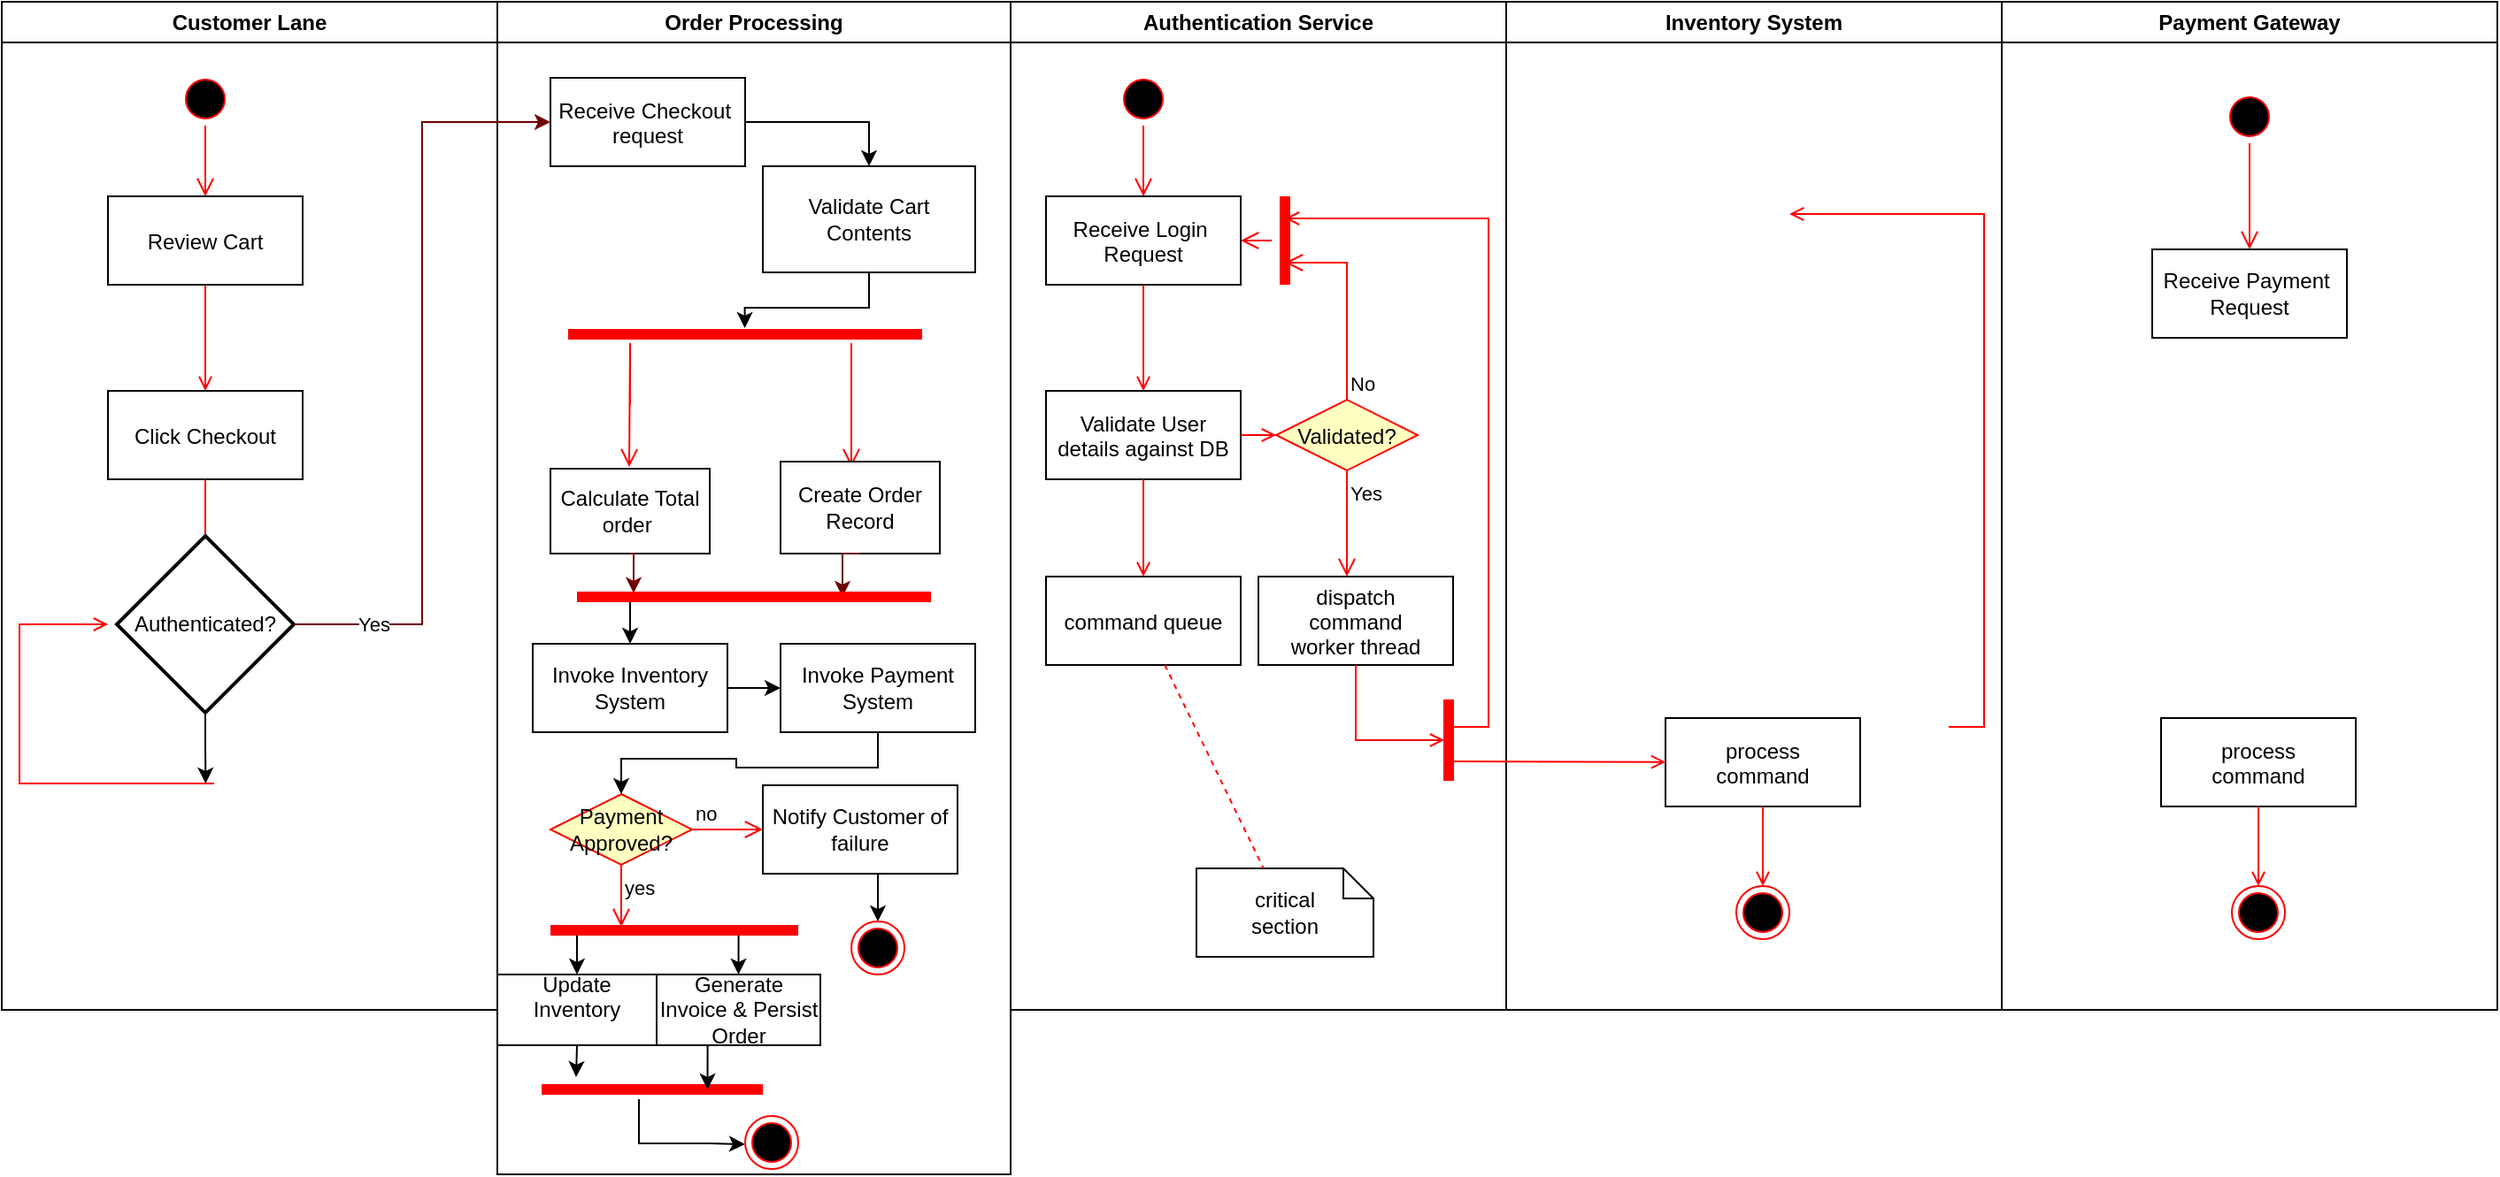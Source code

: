 <mxfile version="26.2.14">
  <diagram name="Page-1" id="e7e014a7-5840-1c2e-5031-d8a46d1fe8dd">
    <mxGraphModel dx="946" dy="597" grid="1" gridSize="10" guides="1" tooltips="1" connect="1" arrows="1" fold="1" page="1" pageScale="1" pageWidth="1169" pageHeight="826" background="none" math="0" shadow="0">
      <root>
        <mxCell id="0" />
        <mxCell id="1" parent="0" />
        <mxCell id="2" value="Customer Lane" style="swimlane;whiteSpace=wrap" parent="1" vertex="1">
          <mxGeometry x="60" y="20" width="280" height="570" as="geometry" />
        </mxCell>
        <mxCell id="5" value="" style="ellipse;shape=startState;fillColor=#000000;strokeColor=#ff0000;" parent="2" vertex="1">
          <mxGeometry x="100" y="40" width="30" height="30" as="geometry" />
        </mxCell>
        <mxCell id="6" value="" style="edgeStyle=elbowEdgeStyle;elbow=horizontal;verticalAlign=bottom;endArrow=open;endSize=8;strokeColor=#FF0000;endFill=1;rounded=0" parent="2" source="5" target="7" edge="1">
          <mxGeometry x="100" y="40" as="geometry">
            <mxPoint x="115" y="110" as="targetPoint" />
          </mxGeometry>
        </mxCell>
        <mxCell id="7" value="Review Cart" style="" parent="2" vertex="1">
          <mxGeometry x="60" y="110" width="110" height="50" as="geometry" />
        </mxCell>
        <mxCell id="8" value="Click Checkout" style="" parent="2" vertex="1">
          <mxGeometry x="60" y="220" width="110" height="50" as="geometry" />
        </mxCell>
        <mxCell id="9" value="" style="endArrow=open;strokeColor=#FF0000;endFill=1;rounded=0" parent="2" source="7" target="8" edge="1">
          <mxGeometry relative="1" as="geometry" />
        </mxCell>
        <mxCell id="11" value="" style="endArrow=open;strokeColor=#FF0000;endFill=1;rounded=0" parent="2" source="8" edge="1">
          <mxGeometry relative="1" as="geometry">
            <mxPoint x="115.0" y="325" as="targetPoint" />
          </mxGeometry>
        </mxCell>
        <mxCell id="12" value="" style="edgeStyle=elbowEdgeStyle;elbow=horizontal;strokeColor=#FF0000;endArrow=open;endFill=1;rounded=0;" parent="2" edge="1">
          <mxGeometry width="100" height="100" relative="1" as="geometry">
            <mxPoint x="120" y="442" as="sourcePoint" />
            <mxPoint x="60" y="352" as="targetPoint" />
            <Array as="points">
              <mxPoint x="10" y="402" />
            </Array>
          </mxGeometry>
        </mxCell>
        <mxCell id="ocmlmnkPLiXoLDkhKhnW-62" style="edgeStyle=orthogonalEdgeStyle;rounded=0;orthogonalLoop=1;jettySize=auto;html=1;exitX=0.5;exitY=1;exitDx=0;exitDy=0;exitPerimeter=0;" parent="2" source="ocmlmnkPLiXoLDkhKhnW-50" edge="1">
          <mxGeometry relative="1" as="geometry">
            <mxPoint x="115.19" y="442" as="targetPoint" />
          </mxGeometry>
        </mxCell>
        <mxCell id="ocmlmnkPLiXoLDkhKhnW-50" value="Authenticated?" style="strokeWidth=2;html=1;shape=mxgraph.flowchart.decision;whiteSpace=wrap;" parent="2" vertex="1">
          <mxGeometry x="65" y="302" width="100" height="100" as="geometry" />
        </mxCell>
        <mxCell id="3" value="Authentication Service" style="swimlane;whiteSpace=wrap" parent="1" vertex="1">
          <mxGeometry x="630" y="20" width="280" height="570" as="geometry" />
        </mxCell>
        <mxCell id="13" value="" style="ellipse;shape=startState;fillColor=#000000;strokeColor=#ff0000;" parent="3" vertex="1">
          <mxGeometry x="60" y="40" width="30" height="30" as="geometry" />
        </mxCell>
        <mxCell id="14" value="" style="edgeStyle=elbowEdgeStyle;elbow=horizontal;verticalAlign=bottom;endArrow=open;endSize=8;strokeColor=#FF0000;endFill=1;rounded=0" parent="3" source="13" target="15" edge="1">
          <mxGeometry x="40" y="20" as="geometry">
            <mxPoint x="55" y="90" as="targetPoint" />
          </mxGeometry>
        </mxCell>
        <mxCell id="15" value="Receive Login &#xa;Request" style="" parent="3" vertex="1">
          <mxGeometry x="20" y="110" width="110" height="50" as="geometry" />
        </mxCell>
        <mxCell id="16" value="Validate User&#xa;details against DB" style="" parent="3" vertex="1">
          <mxGeometry x="20" y="220" width="110" height="50" as="geometry" />
        </mxCell>
        <mxCell id="17" value="" style="endArrow=open;strokeColor=#FF0000;endFill=1;rounded=0" parent="3" source="15" target="16" edge="1">
          <mxGeometry relative="1" as="geometry" />
        </mxCell>
        <mxCell id="18" value="command queue" style="" parent="3" vertex="1">
          <mxGeometry x="20" y="325" width="110" height="50" as="geometry" />
        </mxCell>
        <mxCell id="19" value="" style="endArrow=open;strokeColor=#FF0000;endFill=1;rounded=0" parent="3" source="16" target="18" edge="1">
          <mxGeometry relative="1" as="geometry" />
        </mxCell>
        <mxCell id="21" value="Validated?" style="rhombus;fillColor=#ffffc0;strokeColor=#ff0000;" parent="3" vertex="1">
          <mxGeometry x="150" y="225" width="80" height="40" as="geometry" />
        </mxCell>
        <mxCell id="22" value="No" style="edgeStyle=elbowEdgeStyle;elbow=horizontal;align=left;verticalAlign=bottom;endArrow=open;endSize=8;strokeColor=#FF0000;exitX=0.5;exitY=0;endFill=1;rounded=0;entryX=0.75;entryY=0.5;entryPerimeter=0" parent="3" source="21" target="25" edge="1">
          <mxGeometry x="-1" relative="1" as="geometry">
            <mxPoint x="160" y="150" as="targetPoint" />
            <Array as="points">
              <mxPoint x="190" y="180" />
            </Array>
          </mxGeometry>
        </mxCell>
        <mxCell id="23" value="Yes" style="edgeStyle=elbowEdgeStyle;elbow=horizontal;align=left;verticalAlign=top;endArrow=open;endSize=8;strokeColor=#FF0000;endFill=1;rounded=0" parent="3" source="21" target="30" edge="1">
          <mxGeometry x="-1" relative="1" as="geometry">
            <mxPoint x="190" y="305" as="targetPoint" />
          </mxGeometry>
        </mxCell>
        <mxCell id="24" value="" style="endArrow=open;strokeColor=#FF0000;endFill=1;rounded=0" parent="3" source="16" target="21" edge="1">
          <mxGeometry relative="1" as="geometry" />
        </mxCell>
        <mxCell id="25" value="" style="shape=line;strokeWidth=6;strokeColor=#ff0000;rotation=90" parent="3" vertex="1">
          <mxGeometry x="130" y="127.5" width="50" height="15" as="geometry" />
        </mxCell>
        <mxCell id="26" value="" style="edgeStyle=elbowEdgeStyle;elbow=horizontal;verticalAlign=bottom;endArrow=open;endSize=8;strokeColor=#FF0000;endFill=1;rounded=0" parent="3" source="25" target="15" edge="1">
          <mxGeometry x="130" y="90" as="geometry">
            <mxPoint x="230" y="140" as="targetPoint" />
          </mxGeometry>
        </mxCell>
        <mxCell id="30" value="dispatch&#xa;command&#xa;worker thread" style="" parent="3" vertex="1">
          <mxGeometry x="140" y="325" width="110" height="50" as="geometry" />
        </mxCell>
        <mxCell id="31" value="critical&#xa;section" style="shape=note;whiteSpace=wrap;size=17" parent="3" vertex="1">
          <mxGeometry x="105" y="490" width="100" height="50" as="geometry" />
        </mxCell>
        <mxCell id="32" value="" style="endArrow=none;strokeColor=#FF0000;endFill=0;rounded=0;dashed=1" parent="3" source="18" target="31" edge="1">
          <mxGeometry relative="1" as="geometry" />
        </mxCell>
        <mxCell id="34" value="" style="whiteSpace=wrap;strokeColor=#FF0000;fillColor=#FF0000" parent="3" vertex="1">
          <mxGeometry x="245" y="395" width="5" height="45" as="geometry" />
        </mxCell>
        <mxCell id="41" value="" style="edgeStyle=elbowEdgeStyle;elbow=horizontal;entryX=0;entryY=0.5;strokeColor=#FF0000;endArrow=open;endFill=1;rounded=0" parent="3" source="30" target="34" edge="1">
          <mxGeometry width="100" height="100" relative="1" as="geometry">
            <mxPoint x="60" y="480" as="sourcePoint" />
            <mxPoint x="160" y="380" as="targetPoint" />
            <Array as="points">
              <mxPoint x="195" y="400" />
            </Array>
          </mxGeometry>
        </mxCell>
        <mxCell id="4" value="Inventory System" style="swimlane;whiteSpace=wrap" parent="1" vertex="1">
          <mxGeometry x="910" y="20" width="280" height="570" as="geometry" />
        </mxCell>
        <mxCell id="33" value="process&#xa;command" style="" parent="4" vertex="1">
          <mxGeometry x="90" y="405" width="110" height="50" as="geometry" />
        </mxCell>
        <mxCell id="35" value="" style="edgeStyle=elbowEdgeStyle;elbow=horizontal;strokeColor=#FF0000;endArrow=open;endFill=1;rounded=0;entryX=0.25;entryY=0.5;entryPerimeter=0" parent="4" target="25" edge="1">
          <mxGeometry width="100" height="100" relative="1" as="geometry">
            <mxPoint x="-30" y="410" as="sourcePoint" />
            <mxPoint x="-120" y="120" as="targetPoint" />
            <Array as="points">
              <mxPoint x="-10" y="135" />
            </Array>
          </mxGeometry>
        </mxCell>
        <mxCell id="37" value="" style="edgeStyle=none;strokeColor=#FF0000;endArrow=open;endFill=1;rounded=0" parent="4" target="33" edge="1">
          <mxGeometry width="100" height="100" relative="1" as="geometry">
            <mxPoint x="-30" y="429.5" as="sourcePoint" />
            <mxPoint x="90" y="429.5" as="targetPoint" />
          </mxGeometry>
        </mxCell>
        <mxCell id="38" value="" style="ellipse;shape=endState;fillColor=#000000;strokeColor=#ff0000" parent="4" vertex="1">
          <mxGeometry x="130" y="500" width="30" height="30" as="geometry" />
        </mxCell>
        <mxCell id="39" value="" style="endArrow=open;strokeColor=#FF0000;endFill=1;rounded=0" parent="4" source="33" target="38" edge="1">
          <mxGeometry relative="1" as="geometry" />
        </mxCell>
        <mxCell id="ocmlmnkPLiXoLDkhKhnW-51" value="Order Processing" style="swimlane;whiteSpace=wrap;html=1;" parent="1" vertex="1">
          <mxGeometry x="340" y="20" width="290" height="663" as="geometry" />
        </mxCell>
        <mxCell id="ocmlmnkPLiXoLDkhKhnW-76" style="edgeStyle=orthogonalEdgeStyle;rounded=0;orthogonalLoop=1;jettySize=auto;html=1;exitX=1;exitY=0.5;exitDx=0;exitDy=0;entryX=0.5;entryY=0;entryDx=0;entryDy=0;" parent="ocmlmnkPLiXoLDkhKhnW-51" source="ocmlmnkPLiXoLDkhKhnW-58" target="ocmlmnkPLiXoLDkhKhnW-60" edge="1">
          <mxGeometry relative="1" as="geometry" />
        </mxCell>
        <mxCell id="ocmlmnkPLiXoLDkhKhnW-58" value="Receive Checkout &#xa;request" style="" parent="ocmlmnkPLiXoLDkhKhnW-51" vertex="1">
          <mxGeometry x="30" y="43" width="110" height="50" as="geometry" />
        </mxCell>
        <mxCell id="ocmlmnkPLiXoLDkhKhnW-60" value="Validate Cart Contents" style="whiteSpace=wrap;html=1;" parent="ocmlmnkPLiXoLDkhKhnW-51" vertex="1">
          <mxGeometry x="150" y="93" width="120" height="60" as="geometry" />
        </mxCell>
        <mxCell id="ocmlmnkPLiXoLDkhKhnW-63" value="" style="shape=line;html=1;strokeWidth=6;strokeColor=#ff0000;" parent="ocmlmnkPLiXoLDkhKhnW-51" vertex="1">
          <mxGeometry x="40" y="183" width="200" height="10" as="geometry" />
        </mxCell>
        <mxCell id="ocmlmnkPLiXoLDkhKhnW-64" value="" style="edgeStyle=orthogonalEdgeStyle;html=1;verticalAlign=bottom;endArrow=open;endSize=8;strokeColor=#ff0000;rounded=0;" parent="ocmlmnkPLiXoLDkhKhnW-51" edge="1">
          <mxGeometry relative="1" as="geometry">
            <mxPoint x="74.5" y="263" as="targetPoint" />
            <mxPoint x="74.97" y="228" as="sourcePoint" />
            <Array as="points">
              <mxPoint x="74.97" y="193" />
              <mxPoint x="74.97" y="193" />
            </Array>
          </mxGeometry>
        </mxCell>
        <mxCell id="ocmlmnkPLiXoLDkhKhnW-65" style="edgeStyle=orthogonalEdgeStyle;rounded=0;orthogonalLoop=1;jettySize=auto;html=1;exitX=0.5;exitY=1;exitDx=0;exitDy=0;entryX=0.499;entryY=0.148;entryDx=0;entryDy=0;entryPerimeter=0;" parent="ocmlmnkPLiXoLDkhKhnW-51" source="ocmlmnkPLiXoLDkhKhnW-60" target="ocmlmnkPLiXoLDkhKhnW-63" edge="1">
          <mxGeometry relative="1" as="geometry" />
        </mxCell>
        <mxCell id="ocmlmnkPLiXoLDkhKhnW-67" value="" style="edgeStyle=orthogonalEdgeStyle;html=1;verticalAlign=bottom;endArrow=open;endSize=8;strokeColor=#ff0000;rounded=0;" parent="ocmlmnkPLiXoLDkhKhnW-51" edge="1">
          <mxGeometry relative="1" as="geometry">
            <mxPoint x="200" y="263" as="targetPoint" />
            <mxPoint x="200" y="193" as="sourcePoint" />
            <Array as="points">
              <mxPoint x="200" y="193" />
              <mxPoint x="-50" y="228" />
              <mxPoint x="200" y="228" />
            </Array>
          </mxGeometry>
        </mxCell>
        <mxCell id="ocmlmnkPLiXoLDkhKhnW-69" value="Create Order Record" style="whiteSpace=wrap;html=1;" parent="ocmlmnkPLiXoLDkhKhnW-51" vertex="1">
          <mxGeometry x="160" y="260" width="90" height="52" as="geometry" />
        </mxCell>
        <mxCell id="ocmlmnkPLiXoLDkhKhnW-68" value="Calculate Total order&amp;nbsp;" style="whiteSpace=wrap;html=1;" parent="ocmlmnkPLiXoLDkhKhnW-51" vertex="1">
          <mxGeometry x="30" y="264" width="90" height="48" as="geometry" />
        </mxCell>
        <mxCell id="ocmlmnkPLiXoLDkhKhnW-74" style="edgeStyle=orthogonalEdgeStyle;rounded=0;orthogonalLoop=1;jettySize=auto;html=1;exitX=0.5;exitY=1;exitDx=0;exitDy=0;entryX=0.16;entryY=0.2;entryDx=0;entryDy=0;entryPerimeter=0;fillColor=#a20025;strokeColor=#6F0000;" parent="ocmlmnkPLiXoLDkhKhnW-51" source="ocmlmnkPLiXoLDkhKhnW-68" target="ocmlmnkPLiXoLDkhKhnW-70" edge="1">
          <mxGeometry relative="1" as="geometry">
            <mxPoint x="75.6" y="367.11" as="targetPoint" />
          </mxGeometry>
        </mxCell>
        <mxCell id="ocmlmnkPLiXoLDkhKhnW-81" style="edgeStyle=orthogonalEdgeStyle;rounded=0;orthogonalLoop=1;jettySize=auto;html=1;exitX=1;exitY=0.5;exitDx=0;exitDy=0;entryX=0;entryY=0.5;entryDx=0;entryDy=0;" parent="ocmlmnkPLiXoLDkhKhnW-51" source="ocmlmnkPLiXoLDkhKhnW-78" target="ocmlmnkPLiXoLDkhKhnW-79" edge="1">
          <mxGeometry relative="1" as="geometry" />
        </mxCell>
        <mxCell id="ocmlmnkPLiXoLDkhKhnW-78" value="Invoke Inventory System" style="html=1;whiteSpace=wrap;" parent="ocmlmnkPLiXoLDkhKhnW-51" vertex="1">
          <mxGeometry x="20" y="363" width="110" height="50" as="geometry" />
        </mxCell>
        <mxCell id="nWX-HPIskZsN5qeK0ZjT-48" style="edgeStyle=orthogonalEdgeStyle;rounded=0;orthogonalLoop=1;jettySize=auto;html=1;exitX=0.5;exitY=1;exitDx=0;exitDy=0;entryX=0.5;entryY=0;entryDx=0;entryDy=0;" parent="ocmlmnkPLiXoLDkhKhnW-51" source="ocmlmnkPLiXoLDkhKhnW-79" target="ocmlmnkPLiXoLDkhKhnW-85" edge="1">
          <mxGeometry relative="1" as="geometry" />
        </mxCell>
        <mxCell id="ocmlmnkPLiXoLDkhKhnW-79" value="Invoke Payment System" style="html=1;whiteSpace=wrap;" parent="ocmlmnkPLiXoLDkhKhnW-51" vertex="1">
          <mxGeometry x="160" y="363" width="110" height="50" as="geometry" />
        </mxCell>
        <mxCell id="nWX-HPIskZsN5qeK0ZjT-45" value="" style="edgeStyle=orthogonalEdgeStyle;rounded=0;orthogonalLoop=1;jettySize=auto;html=1;exitX=0.5;exitY=1;exitDx=0;exitDy=0;entryX=0.75;entryY=0.5;entryDx=0;entryDy=0;entryPerimeter=0;fillColor=#a20025;strokeColor=#6F0000;" parent="ocmlmnkPLiXoLDkhKhnW-51" source="ocmlmnkPLiXoLDkhKhnW-69" target="ocmlmnkPLiXoLDkhKhnW-70" edge="1">
          <mxGeometry relative="1" as="geometry">
            <mxPoint x="535.0" y="495" as="targetPoint" />
            <mxPoint x="545" y="439" as="sourcePoint" />
          </mxGeometry>
        </mxCell>
        <mxCell id="nWX-HPIskZsN5qeK0ZjT-46" style="edgeStyle=orthogonalEdgeStyle;rounded=0;orthogonalLoop=1;jettySize=auto;html=1;exitX=0.25;exitY=0.5;exitDx=0;exitDy=0;exitPerimeter=0;entryX=0.5;entryY=0;entryDx=0;entryDy=0;" parent="ocmlmnkPLiXoLDkhKhnW-51" source="ocmlmnkPLiXoLDkhKhnW-70" target="ocmlmnkPLiXoLDkhKhnW-78" edge="1">
          <mxGeometry relative="1" as="geometry">
            <Array as="points">
              <mxPoint x="75" y="337" />
            </Array>
          </mxGeometry>
        </mxCell>
        <mxCell id="ocmlmnkPLiXoLDkhKhnW-70" value="" style="shape=line;html=1;strokeWidth=6;strokeColor=#ff0000;" parent="ocmlmnkPLiXoLDkhKhnW-51" vertex="1">
          <mxGeometry x="45" y="333" width="200" height="7" as="geometry" />
        </mxCell>
        <mxCell id="ocmlmnkPLiXoLDkhKhnW-85" value="Payment Approved?" style="rhombus;whiteSpace=wrap;html=1;fontColor=#000000;fillColor=#ffffc0;strokeColor=#ff0000;" parent="ocmlmnkPLiXoLDkhKhnW-51" vertex="1">
          <mxGeometry x="30" y="448" width="80" height="40" as="geometry" />
        </mxCell>
        <mxCell id="ocmlmnkPLiXoLDkhKhnW-86" value="no" style="edgeStyle=orthogonalEdgeStyle;html=1;align=left;verticalAlign=bottom;endArrow=open;endSize=8;strokeColor=#ff0000;rounded=0;" parent="ocmlmnkPLiXoLDkhKhnW-51" source="ocmlmnkPLiXoLDkhKhnW-85" edge="1">
          <mxGeometry x="-1" relative="1" as="geometry">
            <mxPoint x="150" y="468" as="targetPoint" />
          </mxGeometry>
        </mxCell>
        <mxCell id="ocmlmnkPLiXoLDkhKhnW-87" value="yes" style="edgeStyle=orthogonalEdgeStyle;html=1;align=left;verticalAlign=top;endArrow=open;endSize=8;strokeColor=#ff0000;rounded=0;" parent="ocmlmnkPLiXoLDkhKhnW-51" source="ocmlmnkPLiXoLDkhKhnW-85" edge="1">
          <mxGeometry x="-1" relative="1" as="geometry">
            <mxPoint x="70" y="523" as="targetPoint" />
          </mxGeometry>
        </mxCell>
        <mxCell id="nWX-HPIskZsN5qeK0ZjT-60" style="edgeStyle=orthogonalEdgeStyle;rounded=0;orthogonalLoop=1;jettySize=auto;html=1;exitX=0.25;exitY=0.5;exitDx=0;exitDy=0;exitPerimeter=0;entryX=0.5;entryY=0;entryDx=0;entryDy=0;" parent="ocmlmnkPLiXoLDkhKhnW-51" source="nWX-HPIskZsN5qeK0ZjT-49" target="nWX-HPIskZsN5qeK0ZjT-53" edge="1">
          <mxGeometry relative="1" as="geometry" />
        </mxCell>
        <mxCell id="nWX-HPIskZsN5qeK0ZjT-63" style="edgeStyle=orthogonalEdgeStyle;rounded=0;orthogonalLoop=1;jettySize=auto;html=1;exitX=0.75;exitY=0.5;exitDx=0;exitDy=0;exitPerimeter=0;entryX=0.5;entryY=0;entryDx=0;entryDy=0;" parent="ocmlmnkPLiXoLDkhKhnW-51" source="nWX-HPIskZsN5qeK0ZjT-49" target="nWX-HPIskZsN5qeK0ZjT-52" edge="1">
          <mxGeometry relative="1" as="geometry" />
        </mxCell>
        <mxCell id="nWX-HPIskZsN5qeK0ZjT-49" value="" style="shape=line;html=1;strokeWidth=6;strokeColor=#ff0000;" parent="ocmlmnkPLiXoLDkhKhnW-51" vertex="1">
          <mxGeometry x="30" y="520" width="140" height="10" as="geometry" />
        </mxCell>
        <mxCell id="nWX-HPIskZsN5qeK0ZjT-52" value="&lt;div&gt;Generate Invoice &amp;amp; Persist Order&lt;/div&gt;" style="html=1;whiteSpace=wrap;" parent="ocmlmnkPLiXoLDkhKhnW-51" vertex="1">
          <mxGeometry x="90" y="550" width="92.5" height="40" as="geometry" />
        </mxCell>
        <mxCell id="nWX-HPIskZsN5qeK0ZjT-59" style="edgeStyle=orthogonalEdgeStyle;rounded=0;orthogonalLoop=1;jettySize=auto;html=1;exitX=0.5;exitY=1;exitDx=0;exitDy=0;entryX=0.5;entryY=0;entryDx=0;entryDy=0;" parent="ocmlmnkPLiXoLDkhKhnW-51" source="nWX-HPIskZsN5qeK0ZjT-57" target="nWX-HPIskZsN5qeK0ZjT-58" edge="1">
          <mxGeometry relative="1" as="geometry" />
        </mxCell>
        <mxCell id="nWX-HPIskZsN5qeK0ZjT-57" value="Notify Customer of failure" style="html=1;whiteSpace=wrap;" parent="ocmlmnkPLiXoLDkhKhnW-51" vertex="1">
          <mxGeometry x="150" y="443" width="110" height="50" as="geometry" />
        </mxCell>
        <mxCell id="nWX-HPIskZsN5qeK0ZjT-58" value="" style="ellipse;html=1;shape=endState;fillColor=#000000;strokeColor=#ff0000;" parent="ocmlmnkPLiXoLDkhKhnW-51" vertex="1">
          <mxGeometry x="200" y="520" width="30" height="30" as="geometry" />
        </mxCell>
        <mxCell id="nWX-HPIskZsN5qeK0ZjT-53" value="Update Inventory&lt;div&gt;&lt;br&gt;&lt;/div&gt;" style="html=1;whiteSpace=wrap;" parent="ocmlmnkPLiXoLDkhKhnW-51" vertex="1">
          <mxGeometry y="550" width="90" height="40" as="geometry" />
        </mxCell>
        <mxCell id="nWX-HPIskZsN5qeK0ZjT-68" style="edgeStyle=orthogonalEdgeStyle;rounded=0;orthogonalLoop=1;jettySize=auto;html=1;exitX=1;exitY=0.5;exitDx=0;exitDy=0;exitPerimeter=0;" parent="ocmlmnkPLiXoLDkhKhnW-51" edge="1">
          <mxGeometry relative="1" as="geometry">
            <mxPoint x="140" y="646" as="targetPoint" />
            <mxPoint x="80" y="620.53" as="sourcePoint" />
            <Array as="points">
              <mxPoint x="80" y="645.53" />
              <mxPoint x="120" y="645.53" />
            </Array>
          </mxGeometry>
        </mxCell>
        <mxCell id="nWX-HPIskZsN5qeK0ZjT-64" value="" style="shape=line;html=1;strokeWidth=6;strokeColor=#ff0000;" parent="ocmlmnkPLiXoLDkhKhnW-51" vertex="1">
          <mxGeometry x="25" y="610" width="125" height="10" as="geometry" />
        </mxCell>
        <mxCell id="nWX-HPIskZsN5qeK0ZjT-66" style="edgeStyle=orthogonalEdgeStyle;rounded=0;orthogonalLoop=1;jettySize=auto;html=1;exitX=0.5;exitY=1;exitDx=0;exitDy=0;entryX=0.156;entryY=-0.2;entryDx=0;entryDy=0;entryPerimeter=0;" parent="ocmlmnkPLiXoLDkhKhnW-51" source="nWX-HPIskZsN5qeK0ZjT-53" target="nWX-HPIskZsN5qeK0ZjT-64" edge="1">
          <mxGeometry relative="1" as="geometry" />
        </mxCell>
        <mxCell id="nWX-HPIskZsN5qeK0ZjT-67" style="edgeStyle=orthogonalEdgeStyle;rounded=0;orthogonalLoop=1;jettySize=auto;html=1;exitX=0.5;exitY=1;exitDx=0;exitDy=0;entryX=0.75;entryY=0.5;entryDx=0;entryDy=0;entryPerimeter=0;" parent="ocmlmnkPLiXoLDkhKhnW-51" source="nWX-HPIskZsN5qeK0ZjT-52" target="nWX-HPIskZsN5qeK0ZjT-64" edge="1">
          <mxGeometry relative="1" as="geometry" />
        </mxCell>
        <mxCell id="TGFcMOlXtu1Z5XWhOxLF-41" value="" style="ellipse;html=1;shape=endState;fillColor=#000000;strokeColor=#ff0000;" vertex="1" parent="ocmlmnkPLiXoLDkhKhnW-51">
          <mxGeometry x="140" y="630" width="30" height="30" as="geometry" />
        </mxCell>
        <mxCell id="ocmlmnkPLiXoLDkhKhnW-54" style="edgeStyle=orthogonalEdgeStyle;rounded=0;orthogonalLoop=1;jettySize=auto;html=1;fillColor=#a20025;strokeColor=#6F0000;entryX=0;entryY=0.5;entryDx=0;entryDy=0;" parent="1" source="ocmlmnkPLiXoLDkhKhnW-50" target="ocmlmnkPLiXoLDkhKhnW-58" edge="1">
          <mxGeometry relative="1" as="geometry">
            <mxPoint x="286" y="270" as="targetPoint" />
          </mxGeometry>
        </mxCell>
        <mxCell id="ocmlmnkPLiXoLDkhKhnW-59" value="Yes" style="edgeLabel;html=1;align=center;verticalAlign=middle;resizable=0;points=[];" parent="ocmlmnkPLiXoLDkhKhnW-54" vertex="1" connectable="0">
          <mxGeometry x="-0.891" y="-3" relative="1" as="geometry">
            <mxPoint x="21" y="-3" as="offset" />
          </mxGeometry>
        </mxCell>
        <mxCell id="TGFcMOlXtu1Z5XWhOxLF-43" value="Payment Gateway" style="swimlane;whiteSpace=wrap" vertex="1" parent="1">
          <mxGeometry x="1190" y="20" width="280" height="570" as="geometry" />
        </mxCell>
        <mxCell id="TGFcMOlXtu1Z5XWhOxLF-44" value="process&#xa;command" style="" vertex="1" parent="TGFcMOlXtu1Z5XWhOxLF-43">
          <mxGeometry x="90" y="405" width="110" height="50" as="geometry" />
        </mxCell>
        <mxCell id="TGFcMOlXtu1Z5XWhOxLF-45" value="" style="edgeStyle=elbowEdgeStyle;elbow=horizontal;strokeColor=#FF0000;endArrow=open;endFill=1;rounded=0;entryX=0.25;entryY=0.5;entryPerimeter=0" edge="1" parent="TGFcMOlXtu1Z5XWhOxLF-43">
          <mxGeometry width="100" height="100" relative="1" as="geometry">
            <mxPoint x="-30" y="410" as="sourcePoint" />
            <mxPoint x="-120" y="120" as="targetPoint" />
            <Array as="points">
              <mxPoint x="-10" y="135" />
            </Array>
          </mxGeometry>
        </mxCell>
        <mxCell id="TGFcMOlXtu1Z5XWhOxLF-47" value="" style="ellipse;shape=endState;fillColor=#000000;strokeColor=#ff0000" vertex="1" parent="TGFcMOlXtu1Z5XWhOxLF-43">
          <mxGeometry x="130" y="500" width="30" height="30" as="geometry" />
        </mxCell>
        <mxCell id="TGFcMOlXtu1Z5XWhOxLF-48" value="" style="endArrow=open;strokeColor=#FF0000;endFill=1;rounded=0" edge="1" parent="TGFcMOlXtu1Z5XWhOxLF-43" source="TGFcMOlXtu1Z5XWhOxLF-44" target="TGFcMOlXtu1Z5XWhOxLF-47">
          <mxGeometry relative="1" as="geometry" />
        </mxCell>
        <mxCell id="TGFcMOlXtu1Z5XWhOxLF-49" value="" style="ellipse;html=1;shape=startState;fillColor=#000000;strokeColor=#ff0000;" vertex="1" parent="TGFcMOlXtu1Z5XWhOxLF-43">
          <mxGeometry x="125" y="50" width="30" height="30" as="geometry" />
        </mxCell>
        <mxCell id="TGFcMOlXtu1Z5XWhOxLF-50" value="" style="edgeStyle=orthogonalEdgeStyle;html=1;verticalAlign=bottom;endArrow=open;endSize=8;strokeColor=#ff0000;rounded=0;" edge="1" source="TGFcMOlXtu1Z5XWhOxLF-49" parent="TGFcMOlXtu1Z5XWhOxLF-43">
          <mxGeometry relative="1" as="geometry">
            <mxPoint x="140" y="140" as="targetPoint" />
          </mxGeometry>
        </mxCell>
        <mxCell id="TGFcMOlXtu1Z5XWhOxLF-51" value="Receive Payment&amp;nbsp;&lt;div&gt;Request&lt;/div&gt;" style="html=1;whiteSpace=wrap;" vertex="1" parent="TGFcMOlXtu1Z5XWhOxLF-43">
          <mxGeometry x="85" y="140" width="110" height="50" as="geometry" />
        </mxCell>
      </root>
    </mxGraphModel>
  </diagram>
</mxfile>
